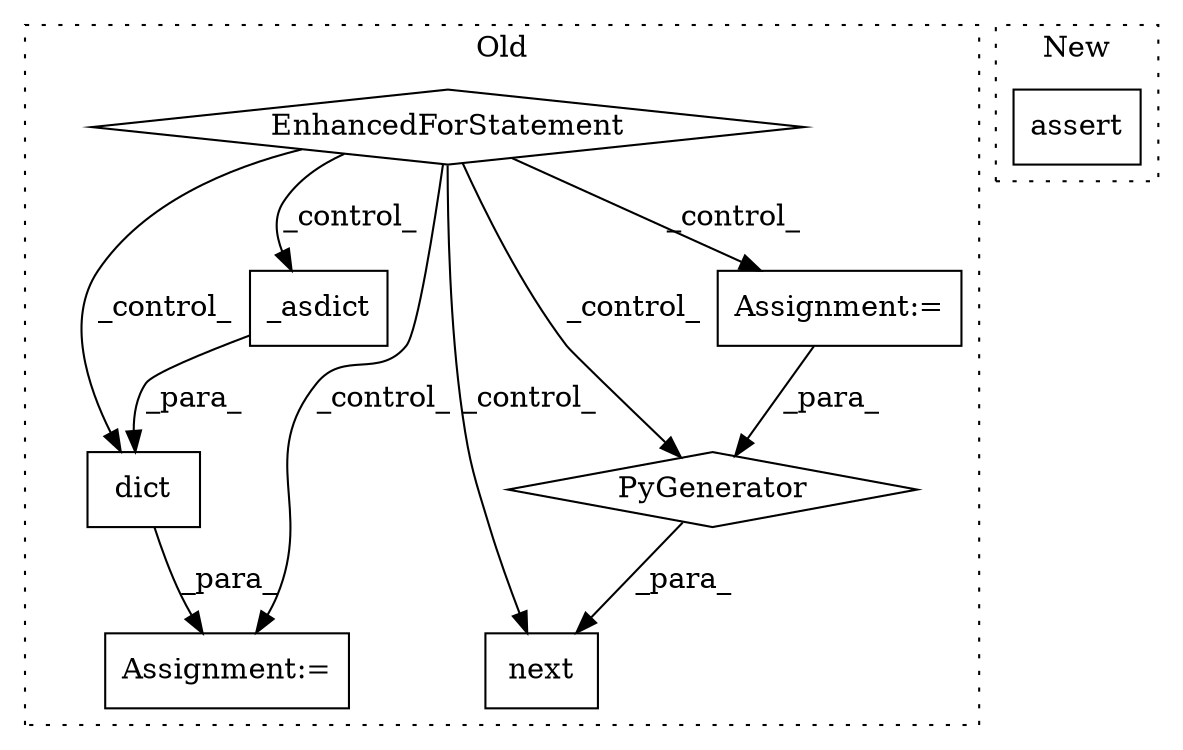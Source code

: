 digraph G {
subgraph cluster0 {
1 [label="_asdict" a="32" s="16286" l="9" shape="box"];
3 [label="EnhancedForStatement" a="70" s="16140,16249" l="57,2" shape="diamond"];
4 [label="next" a="32" s="16315,16468" l="18,-3" shape="box"];
5 [label="dict" a="32" s="16268,16295" l="5,1" shape="box"];
6 [label="PyGenerator" a="107" s="16333" l="135" shape="diamond"];
7 [label="Assignment:=" a="7" s="16267" l="1" shape="box"];
8 [label="Assignment:=" a="7" s="16404" l="58" shape="box"];
label = "Old";
style="dotted";
}
subgraph cluster1 {
2 [label="assert" a="6" s="16963" l="7" shape="box"];
label = "New";
style="dotted";
}
1 -> 5 [label="_para_"];
3 -> 4 [label="_control_"];
3 -> 7 [label="_control_"];
3 -> 8 [label="_control_"];
3 -> 1 [label="_control_"];
3 -> 5 [label="_control_"];
3 -> 6 [label="_control_"];
5 -> 7 [label="_para_"];
6 -> 4 [label="_para_"];
8 -> 6 [label="_para_"];
}